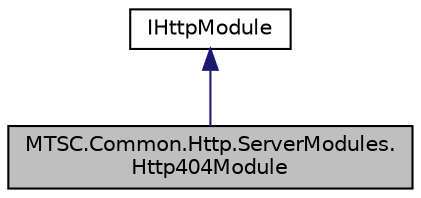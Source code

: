 digraph "MTSC.Common.Http.ServerModules.Http404Module"
{
 // LATEX_PDF_SIZE
  edge [fontname="Helvetica",fontsize="10",labelfontname="Helvetica",labelfontsize="10"];
  node [fontname="Helvetica",fontsize="10",shape=record];
  Node0 [label="MTSC.Common.Http.ServerModules.\lHttp404Module",height=0.2,width=0.4,color="black", fillcolor="grey75", style="filled", fontcolor="black",tooltip="Simple module that returns status code 404."];
  Node1 -> Node0 [dir="back",color="midnightblue",fontsize="10",style="solid",fontname="Helvetica"];
  Node1 [label="IHttpModule",height=0.2,width=0.4,color="black", fillcolor="white", style="filled",URL="$d8/da0/interface_m_t_s_c_1_1_common_1_1_http_1_1_server_modules_1_1_i_http_module.html",tooltip="Interface for Http modules used by the server http handler."];
}
